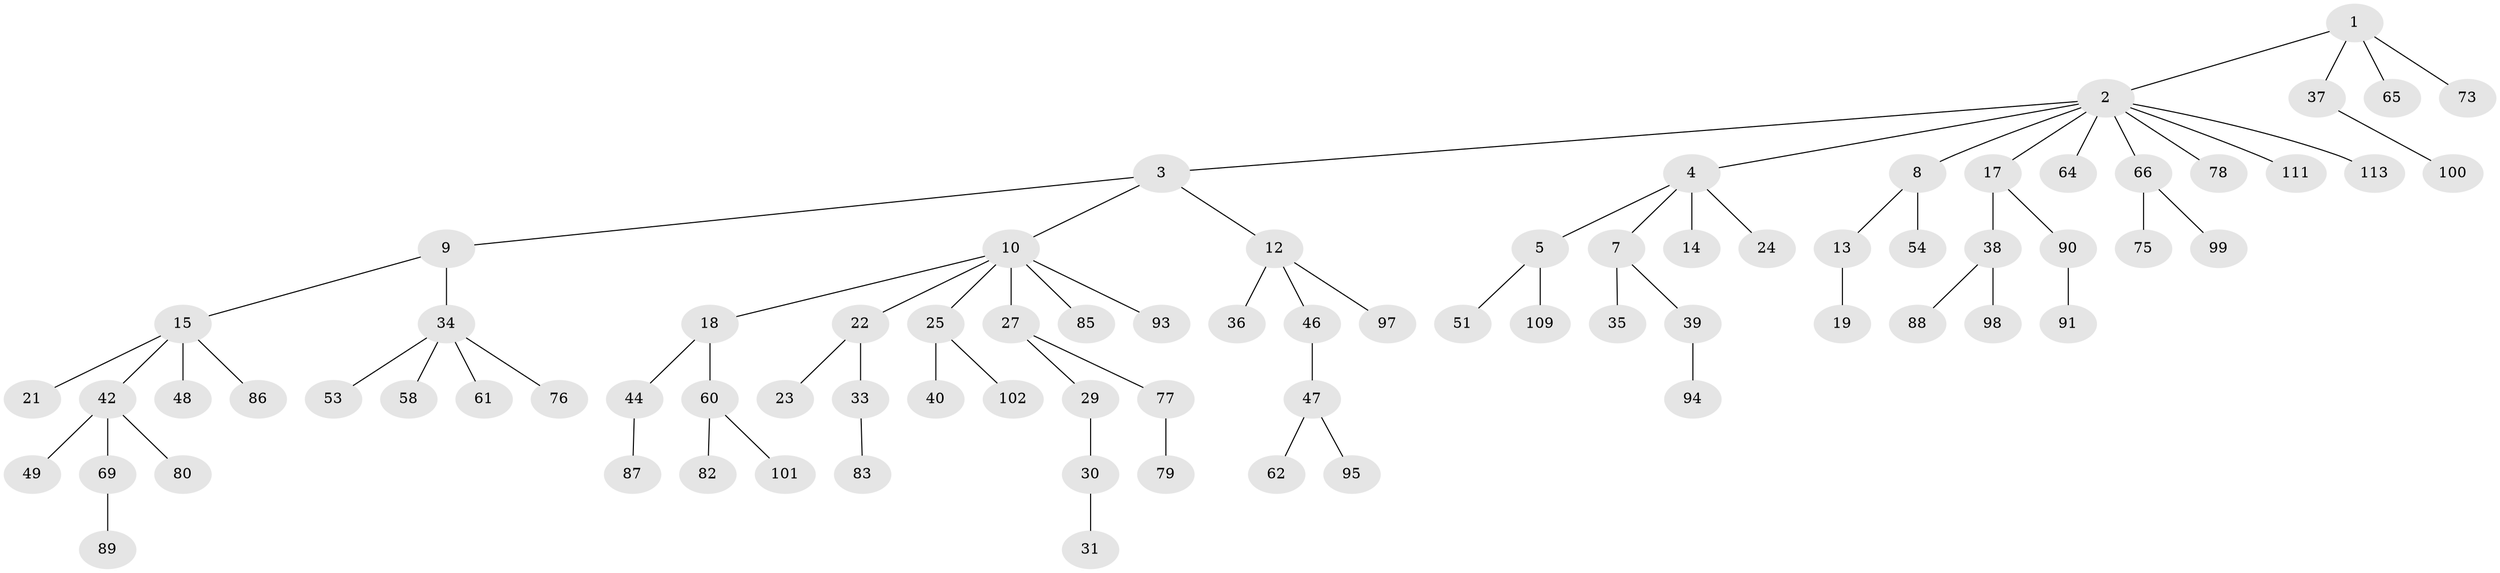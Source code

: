// original degree distribution, {5: 0.035398230088495575, 9: 0.008849557522123894, 4: 0.08849557522123894, 2: 0.19469026548672566, 3: 0.13274336283185842, 6: 0.008849557522123894, 1: 0.5309734513274337}
// Generated by graph-tools (version 1.1) at 2025/11/02/27/25 16:11:26]
// undirected, 78 vertices, 77 edges
graph export_dot {
graph [start="1"]
  node [color=gray90,style=filled];
  1 [super="+20"];
  2 [super="+55"];
  3;
  4 [super="+11"];
  5 [super="+6"];
  7 [super="+59"];
  8 [super="+41"];
  9 [super="+52"];
  10 [super="+26"];
  12 [super="+57"];
  13;
  14;
  15 [super="+16"];
  17 [super="+63"];
  18 [super="+43"];
  19;
  21;
  22 [super="+32"];
  23;
  24;
  25 [super="+96"];
  27 [super="+28"];
  29 [super="+67"];
  30 [super="+107"];
  31 [super="+71"];
  33;
  34 [super="+50"];
  35 [super="+70"];
  36;
  37 [super="+56"];
  38 [super="+104"];
  39;
  40;
  42 [super="+68"];
  44 [super="+45"];
  46;
  47 [super="+110"];
  48;
  49 [super="+108"];
  51;
  53;
  54;
  58;
  60 [super="+72"];
  61 [super="+74"];
  62;
  64;
  65;
  66 [super="+92"];
  69;
  73;
  75 [super="+81"];
  76 [super="+103"];
  77 [super="+106"];
  78;
  79;
  80;
  82;
  83 [super="+84"];
  85;
  86;
  87;
  88;
  89;
  90 [super="+105"];
  91;
  93 [super="+112"];
  94;
  95;
  97;
  98;
  99;
  100;
  101;
  102;
  109;
  111;
  113;
  1 -- 2;
  1 -- 37;
  1 -- 65;
  1 -- 73;
  2 -- 3;
  2 -- 4;
  2 -- 8;
  2 -- 17;
  2 -- 78;
  2 -- 111;
  2 -- 113;
  2 -- 64;
  2 -- 66;
  3 -- 9;
  3 -- 10;
  3 -- 12;
  4 -- 5;
  4 -- 7;
  4 -- 24;
  4 -- 14;
  5 -- 109;
  5 -- 51;
  7 -- 35;
  7 -- 39;
  8 -- 13;
  8 -- 54;
  9 -- 15;
  9 -- 34;
  10 -- 18;
  10 -- 22;
  10 -- 25;
  10 -- 93;
  10 -- 27;
  10 -- 85;
  12 -- 36;
  12 -- 46;
  12 -- 97;
  13 -- 19;
  15 -- 48;
  15 -- 42;
  15 -- 21;
  15 -- 86;
  17 -- 38;
  17 -- 90;
  18 -- 44;
  18 -- 60;
  22 -- 23;
  22 -- 33;
  25 -- 40;
  25 -- 102;
  27 -- 29;
  27 -- 77;
  29 -- 30;
  30 -- 31;
  33 -- 83;
  34 -- 53;
  34 -- 58;
  34 -- 76;
  34 -- 61;
  37 -- 100;
  38 -- 88;
  38 -- 98;
  39 -- 94;
  42 -- 49;
  42 -- 69;
  42 -- 80;
  44 -- 87;
  46 -- 47;
  47 -- 62;
  47 -- 95;
  60 -- 82;
  60 -- 101;
  66 -- 75;
  66 -- 99;
  69 -- 89;
  77 -- 79;
  90 -- 91;
}
